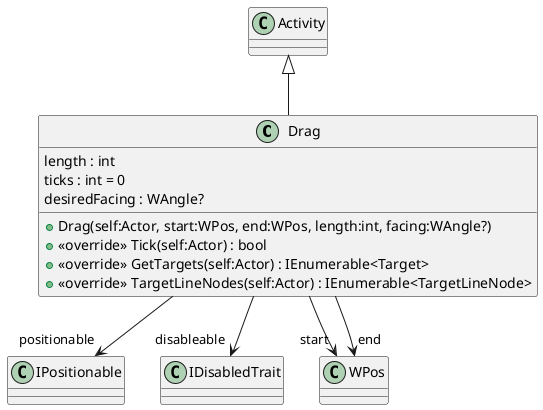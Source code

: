 @startuml
class Drag {
    length : int
    ticks : int = 0
    desiredFacing : WAngle?
    + Drag(self:Actor, start:WPos, end:WPos, length:int, facing:WAngle?)
    + <<override>> Tick(self:Actor) : bool
    + <<override>> GetTargets(self:Actor) : IEnumerable<Target>
    + <<override>> TargetLineNodes(self:Actor) : IEnumerable<TargetLineNode>
}
Activity <|-- Drag
Drag --> "positionable" IPositionable
Drag --> "disableable" IDisabledTrait
Drag --> "start" WPos
Drag --> "end" WPos
@enduml
